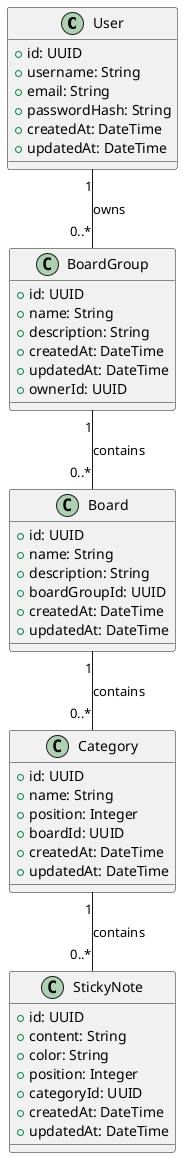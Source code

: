 @startuml

' Define User entity
class User {
    +id: UUID
    +username: String
    +email: String
    +passwordHash: String
    +createdAt: DateTime
    +updatedAt: DateTime
}

' Define BoardGroup entity
class BoardGroup {
    +id: UUID
    +name: String
    +description: String
    +createdAt: DateTime
    +updatedAt: DateTime
    +ownerId: UUID
}

' Define Board entity
class Board {
    +id: UUID
    +name: String
    +description: String
    +boardGroupId: UUID
    +createdAt: DateTime
    +updatedAt: DateTime
}

' Define Column entity
class Category {
    +id: UUID
    +name: String
    +position: Integer
    +boardId: UUID
    +createdAt: DateTime
    +updatedAt: DateTime
}

' Define StickyNote entity
class StickyNote {
    +id: UUID
    +content: String
    +color: String
    +position: Integer
    +categoryId: UUID
    +createdAt: DateTime
    +updatedAt: DateTime
}

' Define relationships
User "1" -- "0..*" BoardGroup : owns
BoardGroup "1" -- "0..*" Board : contains
Board "1" -- "0..*" Category : contains
Category "1" -- "0..*" StickyNote : contains

@enduml
